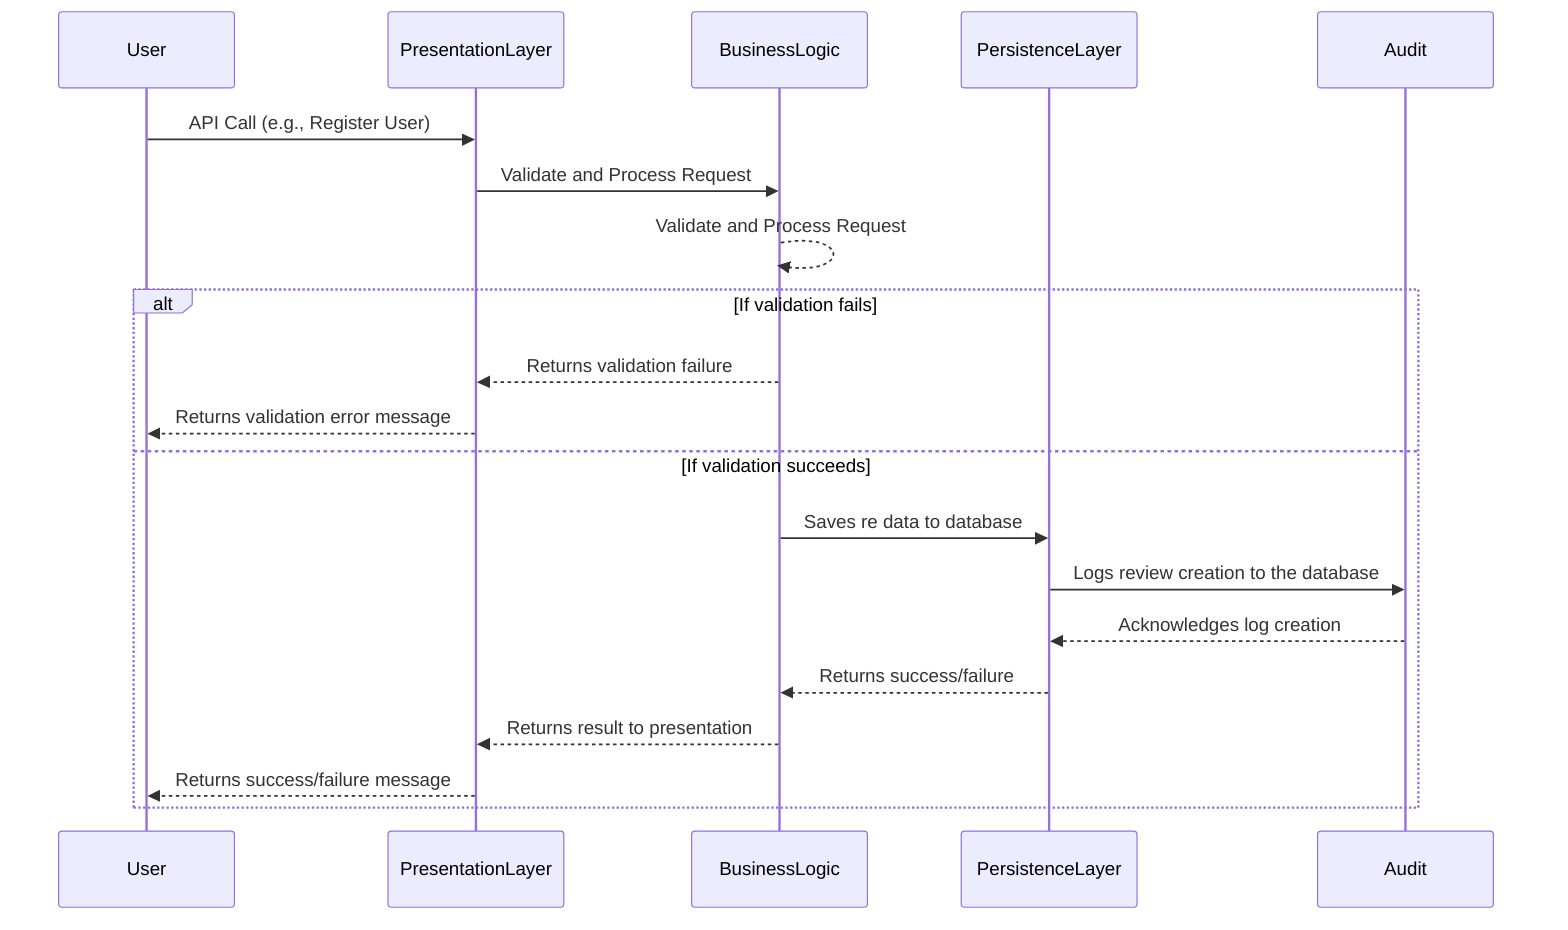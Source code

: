 sequenceDiagram
participant User
participant PresentationLayer 
participant BusinessLogic
participant PersistenceLayer

User->>PresentationLayer : API Call (e.g., Register User)
PresentationLayer ->>BusinessLogic: Validate and Process Request
BusinessLogic-->>BusinessLogic: Validate and Process Request
 alt If validation fails
    BusinessLogic-->>PresentationLayer: Returns validation failure
    PresentationLayer-->>User: Returns validation error message
  else If validation succeeds
    BusinessLogic->>PersistenceLayer: Saves re data to database
    PersistenceLayer->>Audit: Logs review creation to the database
    Audit-->>PersistenceLayer: Acknowledges log creation
    PersistenceLayer-->>BusinessLogic: Returns success/failure
    BusinessLogic-->>PresentationLayer: Returns result to presentation
    PresentationLayer-->>User: Returns success/failure message
  end